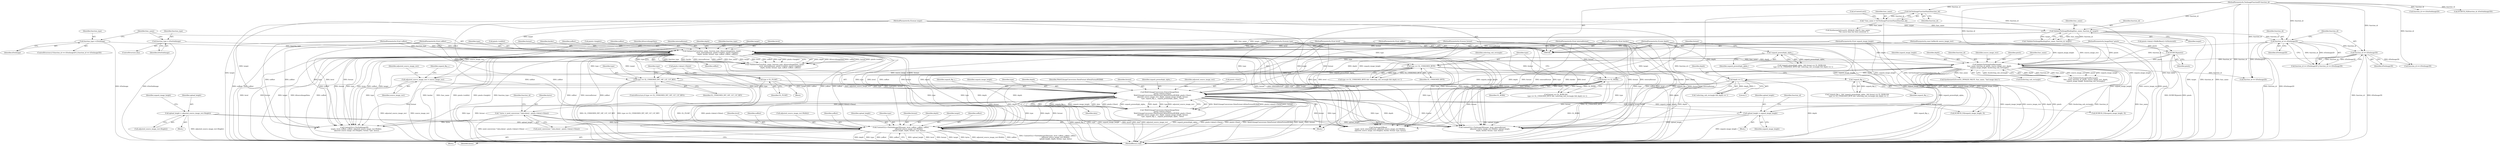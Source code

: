 digraph "0_Chrome_b43de74aa37a65c608308a122098204ab9c2702f@pointer" {
"1000342" [label="(Call,ContextGL()->TexSubImage3D(target, level, xoffset, yoffset, zoffset,\n                                 adjusted_source_image_rect.Width(),\n                                 upload_height, depth, format, type, bytes))"];
"1000159" [label="(Call,ValidateTexFunc(func_name, function_type, kSourceImageData, target,\n                       level, internalformat, pixels->width(), pixels->height(),\n                       depth, border, format, type, xoffset, yoffset, zoffset))"];
"1000136" [label="(Call,ValidateTexImageBinding(func_name, function_id, target))"];
"1000117" [label="(Call,* func_name = GetTexImageFunctionName(function_id))"];
"1000119" [label="(Call,GetTexImageFunctionName(function_id))"];
"1000101" [label="(MethodParameterIn,TexImageFunctionID function_id)"];
"1000102" [label="(MethodParameterIn,GLenum target)"];
"1000150" [label="(Call,function_type = kTexImage)"];
"1000154" [label="(Call,function_type = kTexSubImage)"];
"1000103" [label="(MethodParameterIn,GLint level)"];
"1000104" [label="(MethodParameterIn,GLint internalformat)"];
"1000108" [label="(MethodParameterIn,GLsizei depth)"];
"1000105" [label="(MethodParameterIn,GLint border)"];
"1000106" [label="(MethodParameterIn,GLenum format)"];
"1000107" [label="(MethodParameterIn,GLenum type)"];
"1000109" [label="(MethodParameterIn,GLint xoffset)"];
"1000110" [label="(MethodParameterIn,GLint yoffset)"];
"1000111" [label="(MethodParameterIn,GLint zoffset)"];
"1000312" [label="(Call,upload_height = adjusted_source_image_rect.Height())"];
"1000318" [label="(Call,upload_height = unpack_image_height)"];
"1000182" [label="(Call,ValidateTexImageSubRectangle(\n          func_name, function_id, pixels, source_image_rect, depth,\n          unpack_image_height, &selecting_sub_rectangle))"];
"1000147" [label="(Call,function_id == kTexImage3D)"];
"1000144" [label="(Call,function_id == kTexImage2D)"];
"1000124" [label="(Call,DCHECK(pixels))"];
"1000112" [label="(MethodParameterIn,ImageData* pixels)"];
"1000113" [label="(MethodParameterIn,const IntRect& source_image_rect)"];
"1000114" [label="(MethodParameterIn,GLint unpack_image_height)"];
"1000246" [label="(Call,WebGLImageConversion::ExtractImageData(\n            pixels->data()->Data(),\n            WebGLImageConversion::DataFormat::kDataFormatRGBA8, pixels->Size(),\n            adjusted_source_image_rect, depth, unpack_image_height, format,\n            type, unpack_flip_y_, unpack_premultiply_alpha_, data))"];
"1000194" [label="(Call,adjusted_source_image_rect = source_image_rect)"];
"1000227" [label="(Call,depth == 1)"];
"1000217" [label="(Call,format == GL_RGBA)"];
"1000237" [label="(Call,type == GL_UNSIGNED_INT_10F_11F_11F_REV)"];
"1000221" [label="(Call,type == GL_UNSIGNED_BYTE)"];
"1000241" [label="(Call,type = GL_FLOAT)"];
"1000211" [label="(Call,!unpack_flip_y_)"];
"1000214" [label="(Call,!unpack_premultiply_alpha_)"];
"1000266" [label="(Call,* bytes = need_conversion ? data.data() : pixels->data()->Data())"];
"1000345" [label="(Identifier,xoffset)"];
"1000195" [label="(Identifier,adjusted_source_image_rect)"];
"1000104" [label="(MethodParameterIn,GLint internalformat)"];
"1000110" [label="(MethodParameterIn,GLint yoffset)"];
"1000172" [label="(Identifier,xoffset)"];
"1000113" [label="(MethodParameterIn,const IntRect& source_image_rect)"];
"1000103" [label="(MethodParameterIn,GLint level)"];
"1000105" [label="(MethodParameterIn,GLint border)"];
"1000251" [label="(Identifier,depth)"];
"1000268" [label="(Call,need_conversion ? data.data() : pixels->data()->Data())"];
"1000162" [label="(Identifier,kSourceImageData)"];
"1000248" [label="(Identifier,WebGLImageConversion::DataFormat::kDataFormatRGBA8)"];
"1000314" [label="(Call,adjusted_source_image_rect.Height())"];
"1000196" [label="(Identifier,source_image_rect)"];
"1000351" [label="(Identifier,format)"];
"1000122" [label="(Call,isContextLost())"];
"1000194" [label="(Call,adjusted_source_image_rect = source_image_rect)"];
"1000219" [label="(Identifier,GL_RGBA)"];
"1000198" [label="(Identifier,unpack_flip_y_)"];
"1000242" [label="(Identifier,type)"];
"1000101" [label="(MethodParameterIn,TexImageFunctionID function_id)"];
"1000137" [label="(Identifier,func_name)"];
"1000215" [label="(Identifier,unpack_premultiply_alpha_)"];
"1000150" [label="(Call,function_type = kTexImage)"];
"1000280" [label="(Call,TexImage2DBase(\n        target, level, internalformat, adjusted_source_image_rect.Width(),\n        adjusted_source_image_rect.Height(), border, format, type, bytes))"];
"1000212" [label="(Identifier,unpack_flip_y_)"];
"1000253" [label="(Identifier,format)"];
"1000188" [label="(Identifier,unpack_image_height)"];
"1000181" [label="(Call,!ValidateTexImageSubRectangle(\n          func_name, function_id, pixels, source_image_rect, depth,\n          unpack_image_height, &selecting_sub_rectangle))"];
"1000256" [label="(Identifier,unpack_premultiply_alpha_)"];
"1000226" [label="(Identifier,selecting_sub_rectangle)"];
"1000154" [label="(Call,function_type = kTexSubImage)"];
"1000224" [label="(Call,!selecting_sub_rectangle && depth == 1)"];
"1000182" [label="(Call,ValidateTexImageSubRectangle(\n          func_name, function_id, pixels, source_image_rect, depth,\n          unpack_image_height, &selecting_sub_rectangle))"];
"1000320" [label="(Identifier,unpack_image_height)"];
"1000152" [label="(Identifier,kTexImage)"];
"1000246" [label="(Call,WebGLImageConversion::ExtractImageData(\n            pixels->data()->Data(),\n            WebGLImageConversion::DataFormat::kDataFormatRGBA8, pixels->Size(),\n            adjusted_source_image_rect, depth, unpack_image_height, format,\n            type, unpack_flip_y_, unpack_premultiply_alpha_, data))"];
"1000243" [label="(Identifier,GL_FLOAT)"];
"1000316" [label="(Identifier,unpack_image_height)"];
"1000165" [label="(Identifier,internalformat)"];
"1000240" [label="(Block,)"];
"1000247" [label="(Call,pixels->data()->Data())"];
"1000222" [label="(Identifier,type)"];
"1000342" [label="(Call,ContextGL()->TexSubImage3D(target, level, xoffset, yoffset, zoffset,\n                                 adjusted_source_image_rect.Width(),\n                                 upload_height, depth, format, type, bytes))"];
"1000151" [label="(Identifier,function_type)"];
"1000313" [label="(Identifier,upload_height)"];
"1000216" [label="(Call,format == GL_RGBA &&\n      type == GL_UNSIGNED_BYTE && !selecting_sub_rectangle && depth == 1)"];
"1000147" [label="(Call,function_id == kTexImage3D)"];
"1000107" [label="(MethodParameterIn,GLenum type)"];
"1000148" [label="(Identifier,function_id)"];
"1000239" [label="(Identifier,GL_UNSIGNED_INT_10F_11F_11F_REV)"];
"1000319" [label="(Identifier,upload_height)"];
"1000326" [label="(Call,ContextGL()->TexImage3D(target, level, internalformat,\n                               adjusted_source_image_rect.Width(), upload_height,\n                              depth, border, format, type, bytes))"];
"1000145" [label="(Identifier,function_id)"];
"1000106" [label="(MethodParameterIn,GLenum format)"];
"1000146" [label="(Identifier,kTexImage2D)"];
"1000168" [label="(Identifier,depth)"];
"1000115" [label="(Block,)"];
"1000220" [label="(Call,type == GL_UNSIGNED_BYTE && !selecting_sub_rectangle && depth == 1)"];
"1000161" [label="(Identifier,function_type)"];
"1000156" [label="(Identifier,kTexSubImage)"];
"1000111" [label="(MethodParameterIn,GLint zoffset)"];
"1000227" [label="(Call,depth == 1)"];
"1000273" [label="(Call,function_id == kTexImage2D)"];
"1000312" [label="(Call,upload_height = adjusted_source_image_rect.Height())"];
"1000149" [label="(Identifier,kTexImage3D)"];
"1000139" [label="(Identifier,target)"];
"1000267" [label="(Identifier,bytes)"];
"1000338" [label="(Block,)"];
"1000163" [label="(Identifier,target)"];
"1000155" [label="(Identifier,function_type)"];
"1000108" [label="(MethodParameterIn,GLsizei depth)"];
"1000250" [label="(Identifier,adjusted_source_image_rect)"];
"1000350" [label="(Identifier,depth)"];
"1000125" [label="(Identifier,pixels)"];
"1000318" [label="(Call,upload_height = unpack_image_height)"];
"1000153" [label="(ControlStructure,else)"];
"1000228" [label="(Identifier,depth)"];
"1000236" [label="(ControlStructure,if (type == GL_UNSIGNED_INT_10F_11F_11F_REV))"];
"1000277" [label="(Call,DCHECK_EQ(unpack_image_height, 0))"];
"1000187" [label="(Identifier,depth)"];
"1000343" [label="(Identifier,target)"];
"1000124" [label="(Call,DCHECK(pixels))"];
"1000158" [label="(Call,!ValidateTexFunc(func_name, function_type, kSourceImageData, target,\n                       level, internalformat, pixels->width(), pixels->height(),\n                       depth, border, format, type, xoffset, yoffset, zoffset))"];
"1000292" [label="(Call,function_id == kTexSubImage2D)"];
"1000112" [label="(MethodParameterIn,ImageData* pixels)"];
"1000218" [label="(Identifier,format)"];
"1000274" [label="(Identifier,function_id)"];
"1000221" [label="(Call,type == GL_UNSIGNED_BYTE)"];
"1000164" [label="(Identifier,level)"];
"1000245" [label="(Call,!WebGLImageConversion::ExtractImageData(\n            pixels->data()->Data(),\n            WebGLImageConversion::DataFormat::kDataFormatRGBA8, pixels->Size(),\n            adjusted_source_image_rect, depth, unpack_image_height, format,\n            type, unpack_flip_y_, unpack_premultiply_alpha_, data))"];
"1000171" [label="(Identifier,type)"];
"1000266" [label="(Call,* bytes = need_conversion ? data.data() : pixels->data()->Data())"];
"1000129" [label="(Call,SynthesizeGLError(GL_INVALID_VALUE, func_name,\n                      \"The source data has been neutered.\"))"];
"1000238" [label="(Identifier,type)"];
"1000135" [label="(Call,!ValidateTexImageBinding(func_name, function_id, target))"];
"1000118" [label="(Identifier,func_name)"];
"1000214" [label="(Call,!unpack_premultiply_alpha_)"];
"1000353" [label="(Identifier,bytes)"];
"1000136" [label="(Call,ValidateTexImageBinding(func_name, function_id, target))"];
"1000249" [label="(Call,pixels->Size())"];
"1000119" [label="(Call,GetTexImageFunctionName(function_id))"];
"1000144" [label="(Call,function_id == kTexImage2D)"];
"1000120" [label="(Identifier,function_id)"];
"1000184" [label="(Identifier,function_id)"];
"1000117" [label="(Call,* func_name = GetTexImageFunctionName(function_id))"];
"1000229" [label="(Literal,1)"];
"1000166" [label="(Call,pixels->width())"];
"1000348" [label="(Call,adjusted_source_image_rect.Width())"];
"1000143" [label="(Call,function_id == kTexImage2D || function_id == kTexImage3D)"];
"1000339" [label="(Call,DCHECK_EQ(function_id, kTexSubImage3D))"];
"1000170" [label="(Identifier,format)"];
"1000186" [label="(Identifier,source_image_rect)"];
"1000160" [label="(Identifier,func_name)"];
"1000138" [label="(Identifier,function_id)"];
"1000241" [label="(Call,type = GL_FLOAT)"];
"1000346" [label="(Identifier,yoffset)"];
"1000223" [label="(Identifier,GL_UNSIGNED_BYTE)"];
"1000322" [label="(Call,function_id == kTexImage3D)"];
"1000349" [label="(Identifier,upload_height)"];
"1000185" [label="(Identifier,pixels)"];
"1000354" [label="(MethodReturn,void)"];
"1000211" [label="(Call,!unpack_flip_y_)"];
"1000183" [label="(Identifier,func_name)"];
"1000296" [label="(Call,DCHECK_EQ(unpack_image_height, 0))"];
"1000317" [label="(Block,)"];
"1000114" [label="(MethodParameterIn,GLint unpack_image_height)"];
"1000352" [label="(Identifier,type)"];
"1000255" [label="(Identifier,unpack_flip_y_)"];
"1000299" [label="(Call,ContextGL()->TexSubImage2D(\n        target, level, xoffset, yoffset, adjusted_source_image_rect.Width(),\n         adjusted_source_image_rect.Height(), format, type, bytes))"];
"1000310" [label="(Block,)"];
"1000169" [label="(Identifier,border)"];
"1000259" [label="(Call,SynthesizeGLError(GL_INVALID_VALUE, func_name, \"bad image data\"))"];
"1000323" [label="(Identifier,function_id)"];
"1000102" [label="(MethodParameterIn,GLenum target)"];
"1000174" [label="(Identifier,zoffset)"];
"1000210" [label="(Call,!unpack_flip_y_ && !unpack_premultiply_alpha_ && format == GL_RGBA &&\n      type == GL_UNSIGNED_BYTE && !selecting_sub_rectangle && depth == 1)"];
"1000237" [label="(Call,type == GL_UNSIGNED_INT_10F_11F_11F_REV)"];
"1000142" [label="(ControlStructure,if (function_id == kTexImage2D || function_id == kTexImage3D))"];
"1000159" [label="(Call,ValidateTexFunc(func_name, function_type, kSourceImageData, target,\n                       level, internalformat, pixels->width(), pixels->height(),\n                       depth, border, format, type, xoffset, yoffset, zoffset))"];
"1000344" [label="(Identifier,level)"];
"1000217" [label="(Call,format == GL_RGBA)"];
"1000109" [label="(MethodParameterIn,GLint xoffset)"];
"1000127" [label="(Call,pixels->data()->BufferBase()->IsNeutered())"];
"1000252" [label="(Identifier,unpack_image_height)"];
"1000213" [label="(Call,!unpack_premultiply_alpha_ && format == GL_RGBA &&\n      type == GL_UNSIGNED_BYTE && !selecting_sub_rectangle && depth == 1)"];
"1000347" [label="(Identifier,zoffset)"];
"1000257" [label="(Identifier,data)"];
"1000254" [label="(Identifier,type)"];
"1000189" [label="(Call,&selecting_sub_rectangle)"];
"1000173" [label="(Identifier,yoffset)"];
"1000167" [label="(Call,pixels->height())"];
"1000342" -> "1000338"  [label="AST: "];
"1000342" -> "1000353"  [label="CFG: "];
"1000343" -> "1000342"  [label="AST: "];
"1000344" -> "1000342"  [label="AST: "];
"1000345" -> "1000342"  [label="AST: "];
"1000346" -> "1000342"  [label="AST: "];
"1000347" -> "1000342"  [label="AST: "];
"1000348" -> "1000342"  [label="AST: "];
"1000349" -> "1000342"  [label="AST: "];
"1000350" -> "1000342"  [label="AST: "];
"1000351" -> "1000342"  [label="AST: "];
"1000352" -> "1000342"  [label="AST: "];
"1000353" -> "1000342"  [label="AST: "];
"1000354" -> "1000342"  [label="CFG: "];
"1000342" -> "1000354"  [label="DDG: upload_height"];
"1000342" -> "1000354"  [label="DDG: level"];
"1000342" -> "1000354"  [label="DDG: format"];
"1000342" -> "1000354"  [label="DDG: target"];
"1000342" -> "1000354"  [label="DDG: bytes"];
"1000342" -> "1000354"  [label="DDG: adjusted_source_image_rect.Width()"];
"1000342" -> "1000354"  [label="DDG: zoffset"];
"1000342" -> "1000354"  [label="DDG: ContextGL()->TexSubImage3D(target, level, xoffset, yoffset, zoffset,\n                                 adjusted_source_image_rect.Width(),\n                                 upload_height, depth, format, type, bytes)"];
"1000342" -> "1000354"  [label="DDG: depth"];
"1000342" -> "1000354"  [label="DDG: type"];
"1000342" -> "1000354"  [label="DDG: yoffset"];
"1000342" -> "1000354"  [label="DDG: xoffset"];
"1000159" -> "1000342"  [label="DDG: target"];
"1000159" -> "1000342"  [label="DDG: level"];
"1000159" -> "1000342"  [label="DDG: xoffset"];
"1000159" -> "1000342"  [label="DDG: yoffset"];
"1000159" -> "1000342"  [label="DDG: zoffset"];
"1000159" -> "1000342"  [label="DDG: format"];
"1000159" -> "1000342"  [label="DDG: type"];
"1000102" -> "1000342"  [label="DDG: target"];
"1000103" -> "1000342"  [label="DDG: level"];
"1000109" -> "1000342"  [label="DDG: xoffset"];
"1000110" -> "1000342"  [label="DDG: yoffset"];
"1000111" -> "1000342"  [label="DDG: zoffset"];
"1000312" -> "1000342"  [label="DDG: upload_height"];
"1000318" -> "1000342"  [label="DDG: upload_height"];
"1000182" -> "1000342"  [label="DDG: depth"];
"1000246" -> "1000342"  [label="DDG: depth"];
"1000246" -> "1000342"  [label="DDG: format"];
"1000246" -> "1000342"  [label="DDG: type"];
"1000227" -> "1000342"  [label="DDG: depth"];
"1000108" -> "1000342"  [label="DDG: depth"];
"1000217" -> "1000342"  [label="DDG: format"];
"1000106" -> "1000342"  [label="DDG: format"];
"1000221" -> "1000342"  [label="DDG: type"];
"1000107" -> "1000342"  [label="DDG: type"];
"1000266" -> "1000342"  [label="DDG: bytes"];
"1000159" -> "1000158"  [label="AST: "];
"1000159" -> "1000174"  [label="CFG: "];
"1000160" -> "1000159"  [label="AST: "];
"1000161" -> "1000159"  [label="AST: "];
"1000162" -> "1000159"  [label="AST: "];
"1000163" -> "1000159"  [label="AST: "];
"1000164" -> "1000159"  [label="AST: "];
"1000165" -> "1000159"  [label="AST: "];
"1000166" -> "1000159"  [label="AST: "];
"1000167" -> "1000159"  [label="AST: "];
"1000168" -> "1000159"  [label="AST: "];
"1000169" -> "1000159"  [label="AST: "];
"1000170" -> "1000159"  [label="AST: "];
"1000171" -> "1000159"  [label="AST: "];
"1000172" -> "1000159"  [label="AST: "];
"1000173" -> "1000159"  [label="AST: "];
"1000174" -> "1000159"  [label="AST: "];
"1000158" -> "1000159"  [label="CFG: "];
"1000159" -> "1000354"  [label="DDG: level"];
"1000159" -> "1000354"  [label="DDG: depth"];
"1000159" -> "1000354"  [label="DDG: xoffset"];
"1000159" -> "1000354"  [label="DDG: border"];
"1000159" -> "1000354"  [label="DDG: func_name"];
"1000159" -> "1000354"  [label="DDG: pixels->width()"];
"1000159" -> "1000354"  [label="DDG: pixels->height()"];
"1000159" -> "1000354"  [label="DDG: yoffset"];
"1000159" -> "1000354"  [label="DDG: type"];
"1000159" -> "1000354"  [label="DDG: format"];
"1000159" -> "1000354"  [label="DDG: target"];
"1000159" -> "1000354"  [label="DDG: kSourceImageData"];
"1000159" -> "1000354"  [label="DDG: function_type"];
"1000159" -> "1000354"  [label="DDG: zoffset"];
"1000159" -> "1000354"  [label="DDG: internalformat"];
"1000159" -> "1000158"  [label="DDG: depth"];
"1000159" -> "1000158"  [label="DDG: kSourceImageData"];
"1000159" -> "1000158"  [label="DDG: xoffset"];
"1000159" -> "1000158"  [label="DDG: format"];
"1000159" -> "1000158"  [label="DDG: pixels->width()"];
"1000159" -> "1000158"  [label="DDG: function_type"];
"1000159" -> "1000158"  [label="DDG: border"];
"1000159" -> "1000158"  [label="DDG: internalformat"];
"1000159" -> "1000158"  [label="DDG: yoffset"];
"1000159" -> "1000158"  [label="DDG: func_name"];
"1000159" -> "1000158"  [label="DDG: target"];
"1000159" -> "1000158"  [label="DDG: level"];
"1000159" -> "1000158"  [label="DDG: zoffset"];
"1000159" -> "1000158"  [label="DDG: type"];
"1000159" -> "1000158"  [label="DDG: pixels->height()"];
"1000136" -> "1000159"  [label="DDG: func_name"];
"1000136" -> "1000159"  [label="DDG: target"];
"1000150" -> "1000159"  [label="DDG: function_type"];
"1000154" -> "1000159"  [label="DDG: function_type"];
"1000102" -> "1000159"  [label="DDG: target"];
"1000103" -> "1000159"  [label="DDG: level"];
"1000104" -> "1000159"  [label="DDG: internalformat"];
"1000108" -> "1000159"  [label="DDG: depth"];
"1000105" -> "1000159"  [label="DDG: border"];
"1000106" -> "1000159"  [label="DDG: format"];
"1000107" -> "1000159"  [label="DDG: type"];
"1000109" -> "1000159"  [label="DDG: xoffset"];
"1000110" -> "1000159"  [label="DDG: yoffset"];
"1000111" -> "1000159"  [label="DDG: zoffset"];
"1000159" -> "1000182"  [label="DDG: func_name"];
"1000159" -> "1000182"  [label="DDG: depth"];
"1000159" -> "1000217"  [label="DDG: format"];
"1000159" -> "1000221"  [label="DDG: type"];
"1000159" -> "1000237"  [label="DDG: type"];
"1000159" -> "1000246"  [label="DDG: format"];
"1000159" -> "1000280"  [label="DDG: target"];
"1000159" -> "1000280"  [label="DDG: level"];
"1000159" -> "1000280"  [label="DDG: internalformat"];
"1000159" -> "1000280"  [label="DDG: border"];
"1000159" -> "1000280"  [label="DDG: format"];
"1000159" -> "1000280"  [label="DDG: type"];
"1000159" -> "1000299"  [label="DDG: target"];
"1000159" -> "1000299"  [label="DDG: level"];
"1000159" -> "1000299"  [label="DDG: xoffset"];
"1000159" -> "1000299"  [label="DDG: yoffset"];
"1000159" -> "1000299"  [label="DDG: format"];
"1000159" -> "1000299"  [label="DDG: type"];
"1000159" -> "1000326"  [label="DDG: target"];
"1000159" -> "1000326"  [label="DDG: level"];
"1000159" -> "1000326"  [label="DDG: internalformat"];
"1000159" -> "1000326"  [label="DDG: border"];
"1000159" -> "1000326"  [label="DDG: format"];
"1000159" -> "1000326"  [label="DDG: type"];
"1000136" -> "1000135"  [label="AST: "];
"1000136" -> "1000139"  [label="CFG: "];
"1000137" -> "1000136"  [label="AST: "];
"1000138" -> "1000136"  [label="AST: "];
"1000139" -> "1000136"  [label="AST: "];
"1000135" -> "1000136"  [label="CFG: "];
"1000136" -> "1000354"  [label="DDG: target"];
"1000136" -> "1000354"  [label="DDG: function_id"];
"1000136" -> "1000354"  [label="DDG: func_name"];
"1000136" -> "1000135"  [label="DDG: func_name"];
"1000136" -> "1000135"  [label="DDG: function_id"];
"1000136" -> "1000135"  [label="DDG: target"];
"1000117" -> "1000136"  [label="DDG: func_name"];
"1000119" -> "1000136"  [label="DDG: function_id"];
"1000101" -> "1000136"  [label="DDG: function_id"];
"1000102" -> "1000136"  [label="DDG: target"];
"1000136" -> "1000144"  [label="DDG: function_id"];
"1000117" -> "1000115"  [label="AST: "];
"1000117" -> "1000119"  [label="CFG: "];
"1000118" -> "1000117"  [label="AST: "];
"1000119" -> "1000117"  [label="AST: "];
"1000122" -> "1000117"  [label="CFG: "];
"1000117" -> "1000354"  [label="DDG: func_name"];
"1000117" -> "1000354"  [label="DDG: GetTexImageFunctionName(function_id)"];
"1000119" -> "1000117"  [label="DDG: function_id"];
"1000117" -> "1000129"  [label="DDG: func_name"];
"1000119" -> "1000120"  [label="CFG: "];
"1000120" -> "1000119"  [label="AST: "];
"1000119" -> "1000354"  [label="DDG: function_id"];
"1000101" -> "1000119"  [label="DDG: function_id"];
"1000101" -> "1000100"  [label="AST: "];
"1000101" -> "1000354"  [label="DDG: function_id"];
"1000101" -> "1000144"  [label="DDG: function_id"];
"1000101" -> "1000147"  [label="DDG: function_id"];
"1000101" -> "1000182"  [label="DDG: function_id"];
"1000101" -> "1000273"  [label="DDG: function_id"];
"1000101" -> "1000292"  [label="DDG: function_id"];
"1000101" -> "1000322"  [label="DDG: function_id"];
"1000101" -> "1000339"  [label="DDG: function_id"];
"1000102" -> "1000100"  [label="AST: "];
"1000102" -> "1000354"  [label="DDG: target"];
"1000102" -> "1000280"  [label="DDG: target"];
"1000102" -> "1000299"  [label="DDG: target"];
"1000102" -> "1000326"  [label="DDG: target"];
"1000150" -> "1000142"  [label="AST: "];
"1000150" -> "1000152"  [label="CFG: "];
"1000151" -> "1000150"  [label="AST: "];
"1000152" -> "1000150"  [label="AST: "];
"1000160" -> "1000150"  [label="CFG: "];
"1000150" -> "1000354"  [label="DDG: kTexImage"];
"1000154" -> "1000153"  [label="AST: "];
"1000154" -> "1000156"  [label="CFG: "];
"1000155" -> "1000154"  [label="AST: "];
"1000156" -> "1000154"  [label="AST: "];
"1000160" -> "1000154"  [label="CFG: "];
"1000154" -> "1000354"  [label="DDG: kTexSubImage"];
"1000103" -> "1000100"  [label="AST: "];
"1000103" -> "1000354"  [label="DDG: level"];
"1000103" -> "1000280"  [label="DDG: level"];
"1000103" -> "1000299"  [label="DDG: level"];
"1000103" -> "1000326"  [label="DDG: level"];
"1000104" -> "1000100"  [label="AST: "];
"1000104" -> "1000354"  [label="DDG: internalformat"];
"1000104" -> "1000280"  [label="DDG: internalformat"];
"1000104" -> "1000326"  [label="DDG: internalformat"];
"1000108" -> "1000100"  [label="AST: "];
"1000108" -> "1000354"  [label="DDG: depth"];
"1000108" -> "1000182"  [label="DDG: depth"];
"1000108" -> "1000227"  [label="DDG: depth"];
"1000108" -> "1000246"  [label="DDG: depth"];
"1000108" -> "1000326"  [label="DDG: depth"];
"1000105" -> "1000100"  [label="AST: "];
"1000105" -> "1000354"  [label="DDG: border"];
"1000105" -> "1000280"  [label="DDG: border"];
"1000105" -> "1000326"  [label="DDG: border"];
"1000106" -> "1000100"  [label="AST: "];
"1000106" -> "1000354"  [label="DDG: format"];
"1000106" -> "1000217"  [label="DDG: format"];
"1000106" -> "1000246"  [label="DDG: format"];
"1000106" -> "1000280"  [label="DDG: format"];
"1000106" -> "1000299"  [label="DDG: format"];
"1000106" -> "1000326"  [label="DDG: format"];
"1000107" -> "1000100"  [label="AST: "];
"1000107" -> "1000354"  [label="DDG: type"];
"1000107" -> "1000221"  [label="DDG: type"];
"1000107" -> "1000237"  [label="DDG: type"];
"1000107" -> "1000241"  [label="DDG: type"];
"1000107" -> "1000246"  [label="DDG: type"];
"1000107" -> "1000280"  [label="DDG: type"];
"1000107" -> "1000299"  [label="DDG: type"];
"1000107" -> "1000326"  [label="DDG: type"];
"1000109" -> "1000100"  [label="AST: "];
"1000109" -> "1000354"  [label="DDG: xoffset"];
"1000109" -> "1000299"  [label="DDG: xoffset"];
"1000110" -> "1000100"  [label="AST: "];
"1000110" -> "1000354"  [label="DDG: yoffset"];
"1000110" -> "1000299"  [label="DDG: yoffset"];
"1000111" -> "1000100"  [label="AST: "];
"1000111" -> "1000354"  [label="DDG: zoffset"];
"1000312" -> "1000310"  [label="AST: "];
"1000312" -> "1000314"  [label="CFG: "];
"1000313" -> "1000312"  [label="AST: "];
"1000314" -> "1000312"  [label="AST: "];
"1000316" -> "1000312"  [label="CFG: "];
"1000312" -> "1000354"  [label="DDG: adjusted_source_image_rect.Height()"];
"1000312" -> "1000326"  [label="DDG: upload_height"];
"1000318" -> "1000317"  [label="AST: "];
"1000318" -> "1000320"  [label="CFG: "];
"1000319" -> "1000318"  [label="AST: "];
"1000320" -> "1000318"  [label="AST: "];
"1000323" -> "1000318"  [label="CFG: "];
"1000318" -> "1000354"  [label="DDG: unpack_image_height"];
"1000182" -> "1000318"  [label="DDG: unpack_image_height"];
"1000246" -> "1000318"  [label="DDG: unpack_image_height"];
"1000114" -> "1000318"  [label="DDG: unpack_image_height"];
"1000318" -> "1000326"  [label="DDG: upload_height"];
"1000182" -> "1000181"  [label="AST: "];
"1000182" -> "1000189"  [label="CFG: "];
"1000183" -> "1000182"  [label="AST: "];
"1000184" -> "1000182"  [label="AST: "];
"1000185" -> "1000182"  [label="AST: "];
"1000186" -> "1000182"  [label="AST: "];
"1000187" -> "1000182"  [label="AST: "];
"1000188" -> "1000182"  [label="AST: "];
"1000189" -> "1000182"  [label="AST: "];
"1000181" -> "1000182"  [label="CFG: "];
"1000182" -> "1000354"  [label="DDG: unpack_image_height"];
"1000182" -> "1000354"  [label="DDG: source_image_rect"];
"1000182" -> "1000354"  [label="DDG: depth"];
"1000182" -> "1000354"  [label="DDG: pixels"];
"1000182" -> "1000354"  [label="DDG: &selecting_sub_rectangle"];
"1000182" -> "1000354"  [label="DDG: function_id"];
"1000182" -> "1000354"  [label="DDG: func_name"];
"1000182" -> "1000181"  [label="DDG: depth"];
"1000182" -> "1000181"  [label="DDG: function_id"];
"1000182" -> "1000181"  [label="DDG: func_name"];
"1000182" -> "1000181"  [label="DDG: source_image_rect"];
"1000182" -> "1000181"  [label="DDG: pixels"];
"1000182" -> "1000181"  [label="DDG: unpack_image_height"];
"1000182" -> "1000181"  [label="DDG: &selecting_sub_rectangle"];
"1000147" -> "1000182"  [label="DDG: function_id"];
"1000144" -> "1000182"  [label="DDG: function_id"];
"1000124" -> "1000182"  [label="DDG: pixels"];
"1000112" -> "1000182"  [label="DDG: pixels"];
"1000113" -> "1000182"  [label="DDG: source_image_rect"];
"1000114" -> "1000182"  [label="DDG: unpack_image_height"];
"1000182" -> "1000194"  [label="DDG: source_image_rect"];
"1000182" -> "1000227"  [label="DDG: depth"];
"1000182" -> "1000246"  [label="DDG: depth"];
"1000182" -> "1000246"  [label="DDG: unpack_image_height"];
"1000182" -> "1000259"  [label="DDG: func_name"];
"1000182" -> "1000273"  [label="DDG: function_id"];
"1000182" -> "1000277"  [label="DDG: unpack_image_height"];
"1000182" -> "1000296"  [label="DDG: unpack_image_height"];
"1000182" -> "1000326"  [label="DDG: depth"];
"1000147" -> "1000143"  [label="AST: "];
"1000147" -> "1000149"  [label="CFG: "];
"1000148" -> "1000147"  [label="AST: "];
"1000149" -> "1000147"  [label="AST: "];
"1000143" -> "1000147"  [label="CFG: "];
"1000147" -> "1000354"  [label="DDG: kTexImage3D"];
"1000147" -> "1000354"  [label="DDG: function_id"];
"1000147" -> "1000143"  [label="DDG: function_id"];
"1000147" -> "1000143"  [label="DDG: kTexImage3D"];
"1000144" -> "1000147"  [label="DDG: function_id"];
"1000147" -> "1000322"  [label="DDG: kTexImage3D"];
"1000144" -> "1000143"  [label="AST: "];
"1000144" -> "1000146"  [label="CFG: "];
"1000145" -> "1000144"  [label="AST: "];
"1000146" -> "1000144"  [label="AST: "];
"1000148" -> "1000144"  [label="CFG: "];
"1000143" -> "1000144"  [label="CFG: "];
"1000144" -> "1000354"  [label="DDG: function_id"];
"1000144" -> "1000354"  [label="DDG: kTexImage2D"];
"1000144" -> "1000143"  [label="DDG: function_id"];
"1000144" -> "1000143"  [label="DDG: kTexImage2D"];
"1000144" -> "1000273"  [label="DDG: kTexImage2D"];
"1000124" -> "1000115"  [label="AST: "];
"1000124" -> "1000125"  [label="CFG: "];
"1000125" -> "1000124"  [label="AST: "];
"1000127" -> "1000124"  [label="CFG: "];
"1000124" -> "1000354"  [label="DDG: pixels"];
"1000124" -> "1000354"  [label="DDG: DCHECK(pixels)"];
"1000112" -> "1000124"  [label="DDG: pixels"];
"1000112" -> "1000100"  [label="AST: "];
"1000112" -> "1000354"  [label="DDG: pixels"];
"1000113" -> "1000100"  [label="AST: "];
"1000113" -> "1000354"  [label="DDG: source_image_rect"];
"1000113" -> "1000194"  [label="DDG: source_image_rect"];
"1000114" -> "1000100"  [label="AST: "];
"1000114" -> "1000354"  [label="DDG: unpack_image_height"];
"1000114" -> "1000246"  [label="DDG: unpack_image_height"];
"1000114" -> "1000277"  [label="DDG: unpack_image_height"];
"1000114" -> "1000296"  [label="DDG: unpack_image_height"];
"1000246" -> "1000245"  [label="AST: "];
"1000246" -> "1000257"  [label="CFG: "];
"1000247" -> "1000246"  [label="AST: "];
"1000248" -> "1000246"  [label="AST: "];
"1000249" -> "1000246"  [label="AST: "];
"1000250" -> "1000246"  [label="AST: "];
"1000251" -> "1000246"  [label="AST: "];
"1000252" -> "1000246"  [label="AST: "];
"1000253" -> "1000246"  [label="AST: "];
"1000254" -> "1000246"  [label="AST: "];
"1000255" -> "1000246"  [label="AST: "];
"1000256" -> "1000246"  [label="AST: "];
"1000257" -> "1000246"  [label="AST: "];
"1000245" -> "1000246"  [label="CFG: "];
"1000246" -> "1000354"  [label="DDG: WebGLImageConversion::DataFormat::kDataFormatRGBA8"];
"1000246" -> "1000354"  [label="DDG: depth"];
"1000246" -> "1000354"  [label="DDG: format"];
"1000246" -> "1000354"  [label="DDG: unpack_flip_y_"];
"1000246" -> "1000354"  [label="DDG: type"];
"1000246" -> "1000354"  [label="DDG: unpack_image_height"];
"1000246" -> "1000354"  [label="DDG: data"];
"1000246" -> "1000354"  [label="DDG: adjusted_source_image_rect"];
"1000246" -> "1000354"  [label="DDG: unpack_premultiply_alpha_"];
"1000246" -> "1000354"  [label="DDG: pixels->data()->Data()"];
"1000246" -> "1000354"  [label="DDG: pixels->Size()"];
"1000246" -> "1000245"  [label="DDG: WebGLImageConversion::DataFormat::kDataFormatRGBA8"];
"1000246" -> "1000245"  [label="DDG: pixels->data()->Data()"];
"1000246" -> "1000245"  [label="DDG: format"];
"1000246" -> "1000245"  [label="DDG: unpack_flip_y_"];
"1000246" -> "1000245"  [label="DDG: unpack_image_height"];
"1000246" -> "1000245"  [label="DDG: data"];
"1000246" -> "1000245"  [label="DDG: pixels->Size()"];
"1000246" -> "1000245"  [label="DDG: unpack_premultiply_alpha_"];
"1000246" -> "1000245"  [label="DDG: depth"];
"1000246" -> "1000245"  [label="DDG: type"];
"1000246" -> "1000245"  [label="DDG: adjusted_source_image_rect"];
"1000194" -> "1000246"  [label="DDG: adjusted_source_image_rect"];
"1000227" -> "1000246"  [label="DDG: depth"];
"1000217" -> "1000246"  [label="DDG: format"];
"1000237" -> "1000246"  [label="DDG: type"];
"1000241" -> "1000246"  [label="DDG: type"];
"1000211" -> "1000246"  [label="DDG: unpack_flip_y_"];
"1000214" -> "1000246"  [label="DDG: unpack_premultiply_alpha_"];
"1000246" -> "1000266"  [label="DDG: pixels->data()->Data()"];
"1000246" -> "1000268"  [label="DDG: pixels->data()->Data()"];
"1000246" -> "1000277"  [label="DDG: unpack_image_height"];
"1000246" -> "1000280"  [label="DDG: format"];
"1000246" -> "1000280"  [label="DDG: type"];
"1000246" -> "1000296"  [label="DDG: unpack_image_height"];
"1000246" -> "1000299"  [label="DDG: format"];
"1000246" -> "1000299"  [label="DDG: type"];
"1000246" -> "1000326"  [label="DDG: depth"];
"1000246" -> "1000326"  [label="DDG: format"];
"1000246" -> "1000326"  [label="DDG: type"];
"1000194" -> "1000115"  [label="AST: "];
"1000194" -> "1000196"  [label="CFG: "];
"1000195" -> "1000194"  [label="AST: "];
"1000196" -> "1000194"  [label="AST: "];
"1000198" -> "1000194"  [label="CFG: "];
"1000194" -> "1000354"  [label="DDG: adjusted_source_image_rect"];
"1000194" -> "1000354"  [label="DDG: source_image_rect"];
"1000227" -> "1000224"  [label="AST: "];
"1000227" -> "1000229"  [label="CFG: "];
"1000228" -> "1000227"  [label="AST: "];
"1000229" -> "1000227"  [label="AST: "];
"1000224" -> "1000227"  [label="CFG: "];
"1000227" -> "1000354"  [label="DDG: depth"];
"1000227" -> "1000224"  [label="DDG: depth"];
"1000227" -> "1000224"  [label="DDG: 1"];
"1000227" -> "1000326"  [label="DDG: depth"];
"1000217" -> "1000216"  [label="AST: "];
"1000217" -> "1000219"  [label="CFG: "];
"1000218" -> "1000217"  [label="AST: "];
"1000219" -> "1000217"  [label="AST: "];
"1000222" -> "1000217"  [label="CFG: "];
"1000216" -> "1000217"  [label="CFG: "];
"1000217" -> "1000354"  [label="DDG: GL_RGBA"];
"1000217" -> "1000216"  [label="DDG: format"];
"1000217" -> "1000216"  [label="DDG: GL_RGBA"];
"1000217" -> "1000280"  [label="DDG: format"];
"1000217" -> "1000299"  [label="DDG: format"];
"1000217" -> "1000326"  [label="DDG: format"];
"1000237" -> "1000236"  [label="AST: "];
"1000237" -> "1000239"  [label="CFG: "];
"1000238" -> "1000237"  [label="AST: "];
"1000239" -> "1000237"  [label="AST: "];
"1000242" -> "1000237"  [label="CFG: "];
"1000247" -> "1000237"  [label="CFG: "];
"1000237" -> "1000354"  [label="DDG: type == GL_UNSIGNED_INT_10F_11F_11F_REV"];
"1000237" -> "1000354"  [label="DDG: GL_UNSIGNED_INT_10F_11F_11F_REV"];
"1000221" -> "1000237"  [label="DDG: type"];
"1000221" -> "1000220"  [label="AST: "];
"1000221" -> "1000223"  [label="CFG: "];
"1000222" -> "1000221"  [label="AST: "];
"1000223" -> "1000221"  [label="AST: "];
"1000226" -> "1000221"  [label="CFG: "];
"1000220" -> "1000221"  [label="CFG: "];
"1000221" -> "1000354"  [label="DDG: GL_UNSIGNED_BYTE"];
"1000221" -> "1000220"  [label="DDG: type"];
"1000221" -> "1000220"  [label="DDG: GL_UNSIGNED_BYTE"];
"1000221" -> "1000280"  [label="DDG: type"];
"1000221" -> "1000299"  [label="DDG: type"];
"1000221" -> "1000326"  [label="DDG: type"];
"1000241" -> "1000240"  [label="AST: "];
"1000241" -> "1000243"  [label="CFG: "];
"1000242" -> "1000241"  [label="AST: "];
"1000243" -> "1000241"  [label="AST: "];
"1000247" -> "1000241"  [label="CFG: "];
"1000241" -> "1000354"  [label="DDG: GL_FLOAT"];
"1000211" -> "1000210"  [label="AST: "];
"1000211" -> "1000212"  [label="CFG: "];
"1000212" -> "1000211"  [label="AST: "];
"1000215" -> "1000211"  [label="CFG: "];
"1000210" -> "1000211"  [label="CFG: "];
"1000211" -> "1000354"  [label="DDG: unpack_flip_y_"];
"1000211" -> "1000210"  [label="DDG: unpack_flip_y_"];
"1000214" -> "1000213"  [label="AST: "];
"1000214" -> "1000215"  [label="CFG: "];
"1000215" -> "1000214"  [label="AST: "];
"1000218" -> "1000214"  [label="CFG: "];
"1000213" -> "1000214"  [label="CFG: "];
"1000214" -> "1000354"  [label="DDG: unpack_premultiply_alpha_"];
"1000214" -> "1000213"  [label="DDG: unpack_premultiply_alpha_"];
"1000266" -> "1000115"  [label="AST: "];
"1000266" -> "1000268"  [label="CFG: "];
"1000267" -> "1000266"  [label="AST: "];
"1000268" -> "1000266"  [label="AST: "];
"1000274" -> "1000266"  [label="CFG: "];
"1000266" -> "1000354"  [label="DDG: need_conversion ? data.data() : pixels->data()->Data()"];
"1000266" -> "1000280"  [label="DDG: bytes"];
"1000266" -> "1000299"  [label="DDG: bytes"];
"1000266" -> "1000326"  [label="DDG: bytes"];
}
